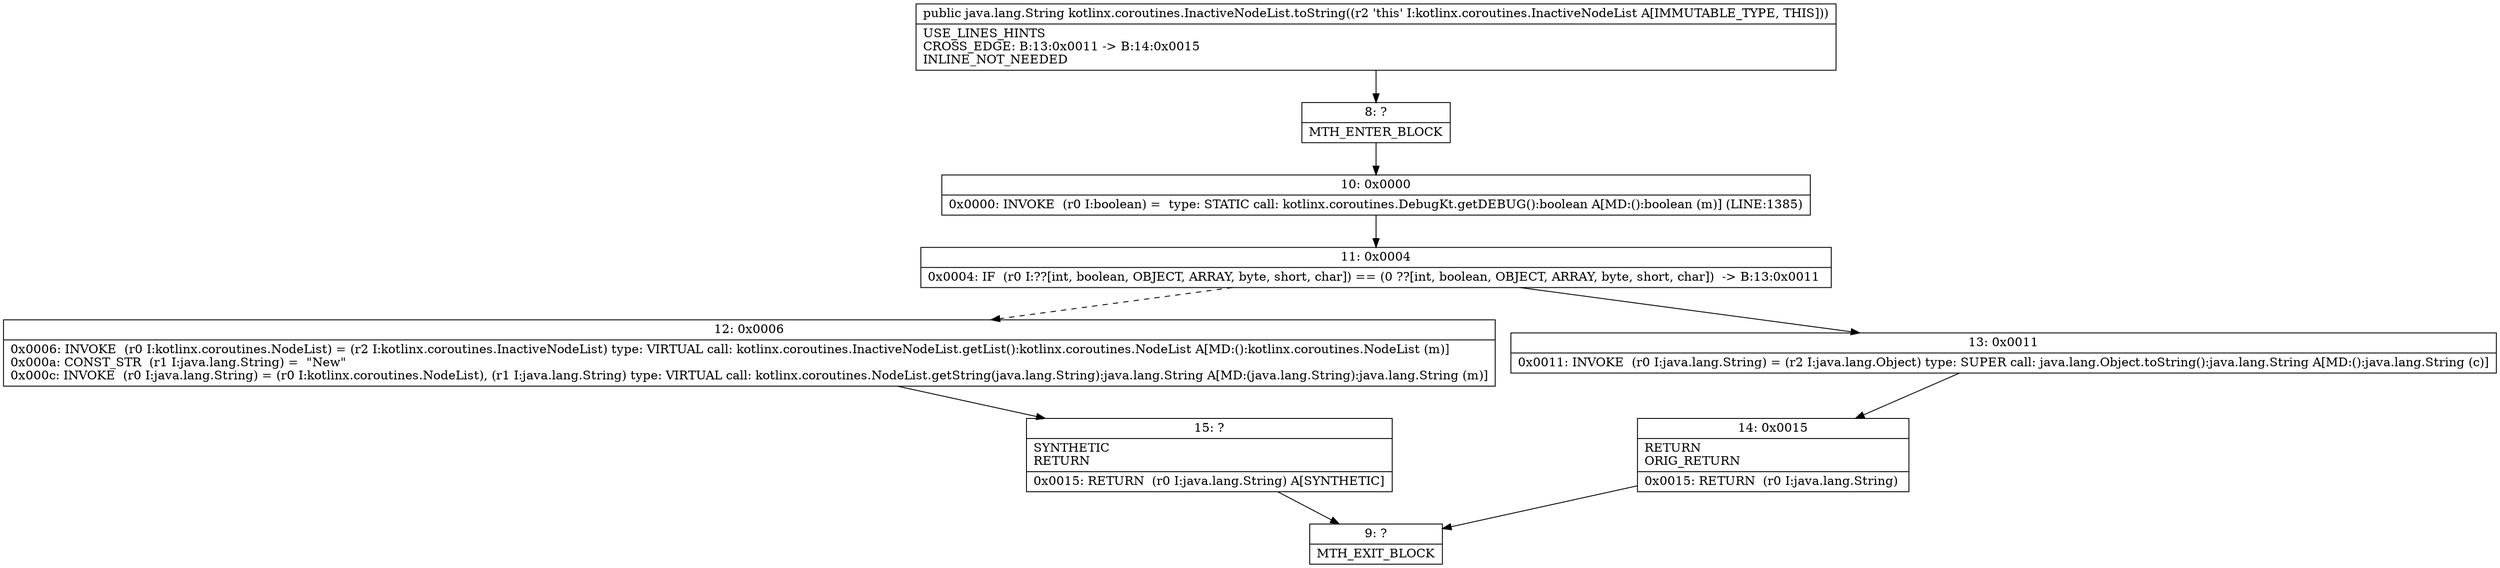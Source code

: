 digraph "CFG forkotlinx.coroutines.InactiveNodeList.toString()Ljava\/lang\/String;" {
Node_8 [shape=record,label="{8\:\ ?|MTH_ENTER_BLOCK\l}"];
Node_10 [shape=record,label="{10\:\ 0x0000|0x0000: INVOKE  (r0 I:boolean) =  type: STATIC call: kotlinx.coroutines.DebugKt.getDEBUG():boolean A[MD:():boolean (m)] (LINE:1385)\l}"];
Node_11 [shape=record,label="{11\:\ 0x0004|0x0004: IF  (r0 I:??[int, boolean, OBJECT, ARRAY, byte, short, char]) == (0 ??[int, boolean, OBJECT, ARRAY, byte, short, char])  \-\> B:13:0x0011 \l}"];
Node_12 [shape=record,label="{12\:\ 0x0006|0x0006: INVOKE  (r0 I:kotlinx.coroutines.NodeList) = (r2 I:kotlinx.coroutines.InactiveNodeList) type: VIRTUAL call: kotlinx.coroutines.InactiveNodeList.getList():kotlinx.coroutines.NodeList A[MD:():kotlinx.coroutines.NodeList (m)]\l0x000a: CONST_STR  (r1 I:java.lang.String) =  \"New\" \l0x000c: INVOKE  (r0 I:java.lang.String) = (r0 I:kotlinx.coroutines.NodeList), (r1 I:java.lang.String) type: VIRTUAL call: kotlinx.coroutines.NodeList.getString(java.lang.String):java.lang.String A[MD:(java.lang.String):java.lang.String (m)]\l}"];
Node_15 [shape=record,label="{15\:\ ?|SYNTHETIC\lRETURN\l|0x0015: RETURN  (r0 I:java.lang.String) A[SYNTHETIC]\l}"];
Node_9 [shape=record,label="{9\:\ ?|MTH_EXIT_BLOCK\l}"];
Node_13 [shape=record,label="{13\:\ 0x0011|0x0011: INVOKE  (r0 I:java.lang.String) = (r2 I:java.lang.Object) type: SUPER call: java.lang.Object.toString():java.lang.String A[MD:():java.lang.String (c)]\l}"];
Node_14 [shape=record,label="{14\:\ 0x0015|RETURN\lORIG_RETURN\l|0x0015: RETURN  (r0 I:java.lang.String) \l}"];
MethodNode[shape=record,label="{public java.lang.String kotlinx.coroutines.InactiveNodeList.toString((r2 'this' I:kotlinx.coroutines.InactiveNodeList A[IMMUTABLE_TYPE, THIS]))  | USE_LINES_HINTS\lCROSS_EDGE: B:13:0x0011 \-\> B:14:0x0015\lINLINE_NOT_NEEDED\l}"];
MethodNode -> Node_8;Node_8 -> Node_10;
Node_10 -> Node_11;
Node_11 -> Node_12[style=dashed];
Node_11 -> Node_13;
Node_12 -> Node_15;
Node_15 -> Node_9;
Node_13 -> Node_14;
Node_14 -> Node_9;
}


